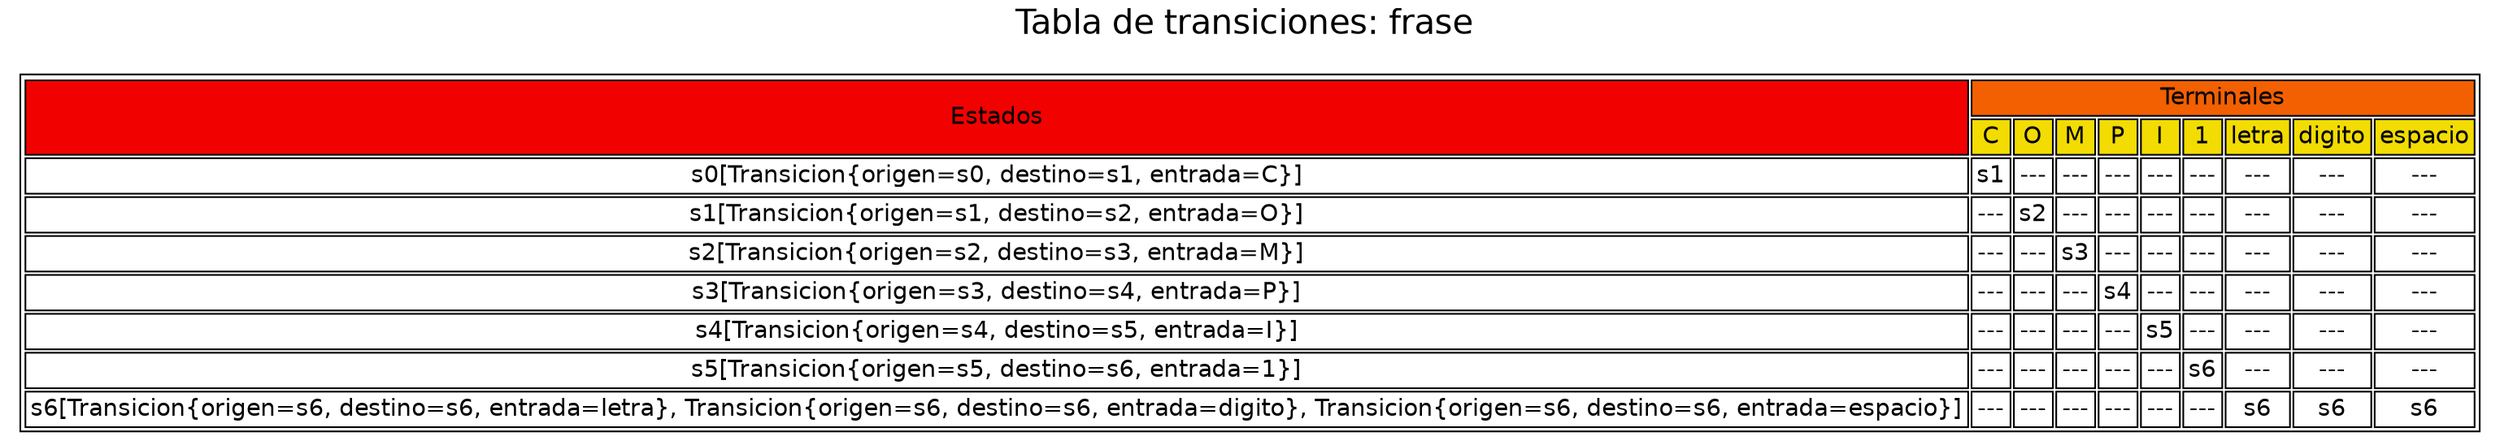 digraph tabla_siguientes {

graph [
newrank = true,
nodesep = 0.3,
ranksep = 0.2,
overlap = true,
splines = false,
] 

node  [shape=none fontname=Helvetica]

nodo1 [ label = <

<table>

<tr>

<td rowspan="2" bgcolor="#F20101" >Estados</td>

<td colspan="9" bgcolor="#F26001" >Terminales</td>

</tr>

<tr>

<td bgcolor="#F2DC01">C</td>

<td bgcolor="#F2DC01">O</td>

<td bgcolor="#F2DC01">M</td>

<td bgcolor="#F2DC01">P</td>

<td bgcolor="#F2DC01">I</td>

<td bgcolor="#F2DC01">1</td>

<td bgcolor="#F2DC01">letra</td>

<td bgcolor="#F2DC01">digito</td>

<td bgcolor="#F2DC01">espacio</td>

</tr>

<tr>
<td>s0[
Transicion{origen=s0, destino=s1, entrada=C}]</td>
<td>s1</td>
<td>---</td>
<td>---</td>
<td>---</td>
<td>---</td>
<td>---</td>
<td>---</td>
<td>---</td>
<td>---</td>
</tr>
<tr>
<td>s1[
Transicion{origen=s1, destino=s2, entrada=O}]</td>
<td>---</td>
<td>s2</td>
<td>---</td>
<td>---</td>
<td>---</td>
<td>---</td>
<td>---</td>
<td>---</td>
<td>---</td>
</tr>
<tr>
<td>s2[
Transicion{origen=s2, destino=s3, entrada=M}]</td>
<td>---</td>
<td>---</td>
<td>s3</td>
<td>---</td>
<td>---</td>
<td>---</td>
<td>---</td>
<td>---</td>
<td>---</td>
</tr>
<tr>
<td>s3[
Transicion{origen=s3, destino=s4, entrada=P}]</td>
<td>---</td>
<td>---</td>
<td>---</td>
<td>s4</td>
<td>---</td>
<td>---</td>
<td>---</td>
<td>---</td>
<td>---</td>
</tr>
<tr>
<td>s4[
Transicion{origen=s4, destino=s5, entrada=I}]</td>
<td>---</td>
<td>---</td>
<td>---</td>
<td>---</td>
<td>s5</td>
<td>---</td>
<td>---</td>
<td>---</td>
<td>---</td>
</tr>
<tr>
<td>s5[
Transicion{origen=s5, destino=s6, entrada=1}]</td>
<td>---</td>
<td>---</td>
<td>---</td>
<td>---</td>
<td>---</td>
<td>s6</td>
<td>---</td>
<td>---</td>
<td>---</td>
</tr>
<tr>
<td>s6[
Transicion{origen=s6, destino=s6, entrada=letra}, 
Transicion{origen=s6, destino=s6, entrada=digito}, 
Transicion{origen=s6, destino=s6, entrada=espacio}]</td>
<td>---</td>
<td>---</td>
<td>---</td>
<td>---</td>
<td>---</td>
<td>---</td>
<td>s6</td>
<td>s6</td>
<td>s6</td>
</tr>
</table>>];

	LKD [
fontsize = 20,
label = "Tabla de transiciones: frase ",
shape = plain,
style = ""]

LKD -> nodo1 [style = invis]

} 


